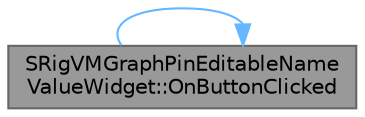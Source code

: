 digraph "SRigVMGraphPinEditableNameValueWidget::OnButtonClicked"
{
 // INTERACTIVE_SVG=YES
 // LATEX_PDF_SIZE
  bgcolor="transparent";
  edge [fontname=Helvetica,fontsize=10,labelfontname=Helvetica,labelfontsize=10];
  node [fontname=Helvetica,fontsize=10,shape=box,height=0.2,width=0.4];
  rankdir="LR";
  Node1 [id="Node000001",label="SRigVMGraphPinEditableName\lValueWidget::OnButtonClicked",height=0.2,width=0.4,color="gray40", fillcolor="grey60", style="filled", fontcolor="black",tooltip="Handle clicking on the content menu."];
  Node1 -> Node1 [id="edge1_Node000001_Node000001",color="steelblue1",style="solid",tooltip=" "];
}
